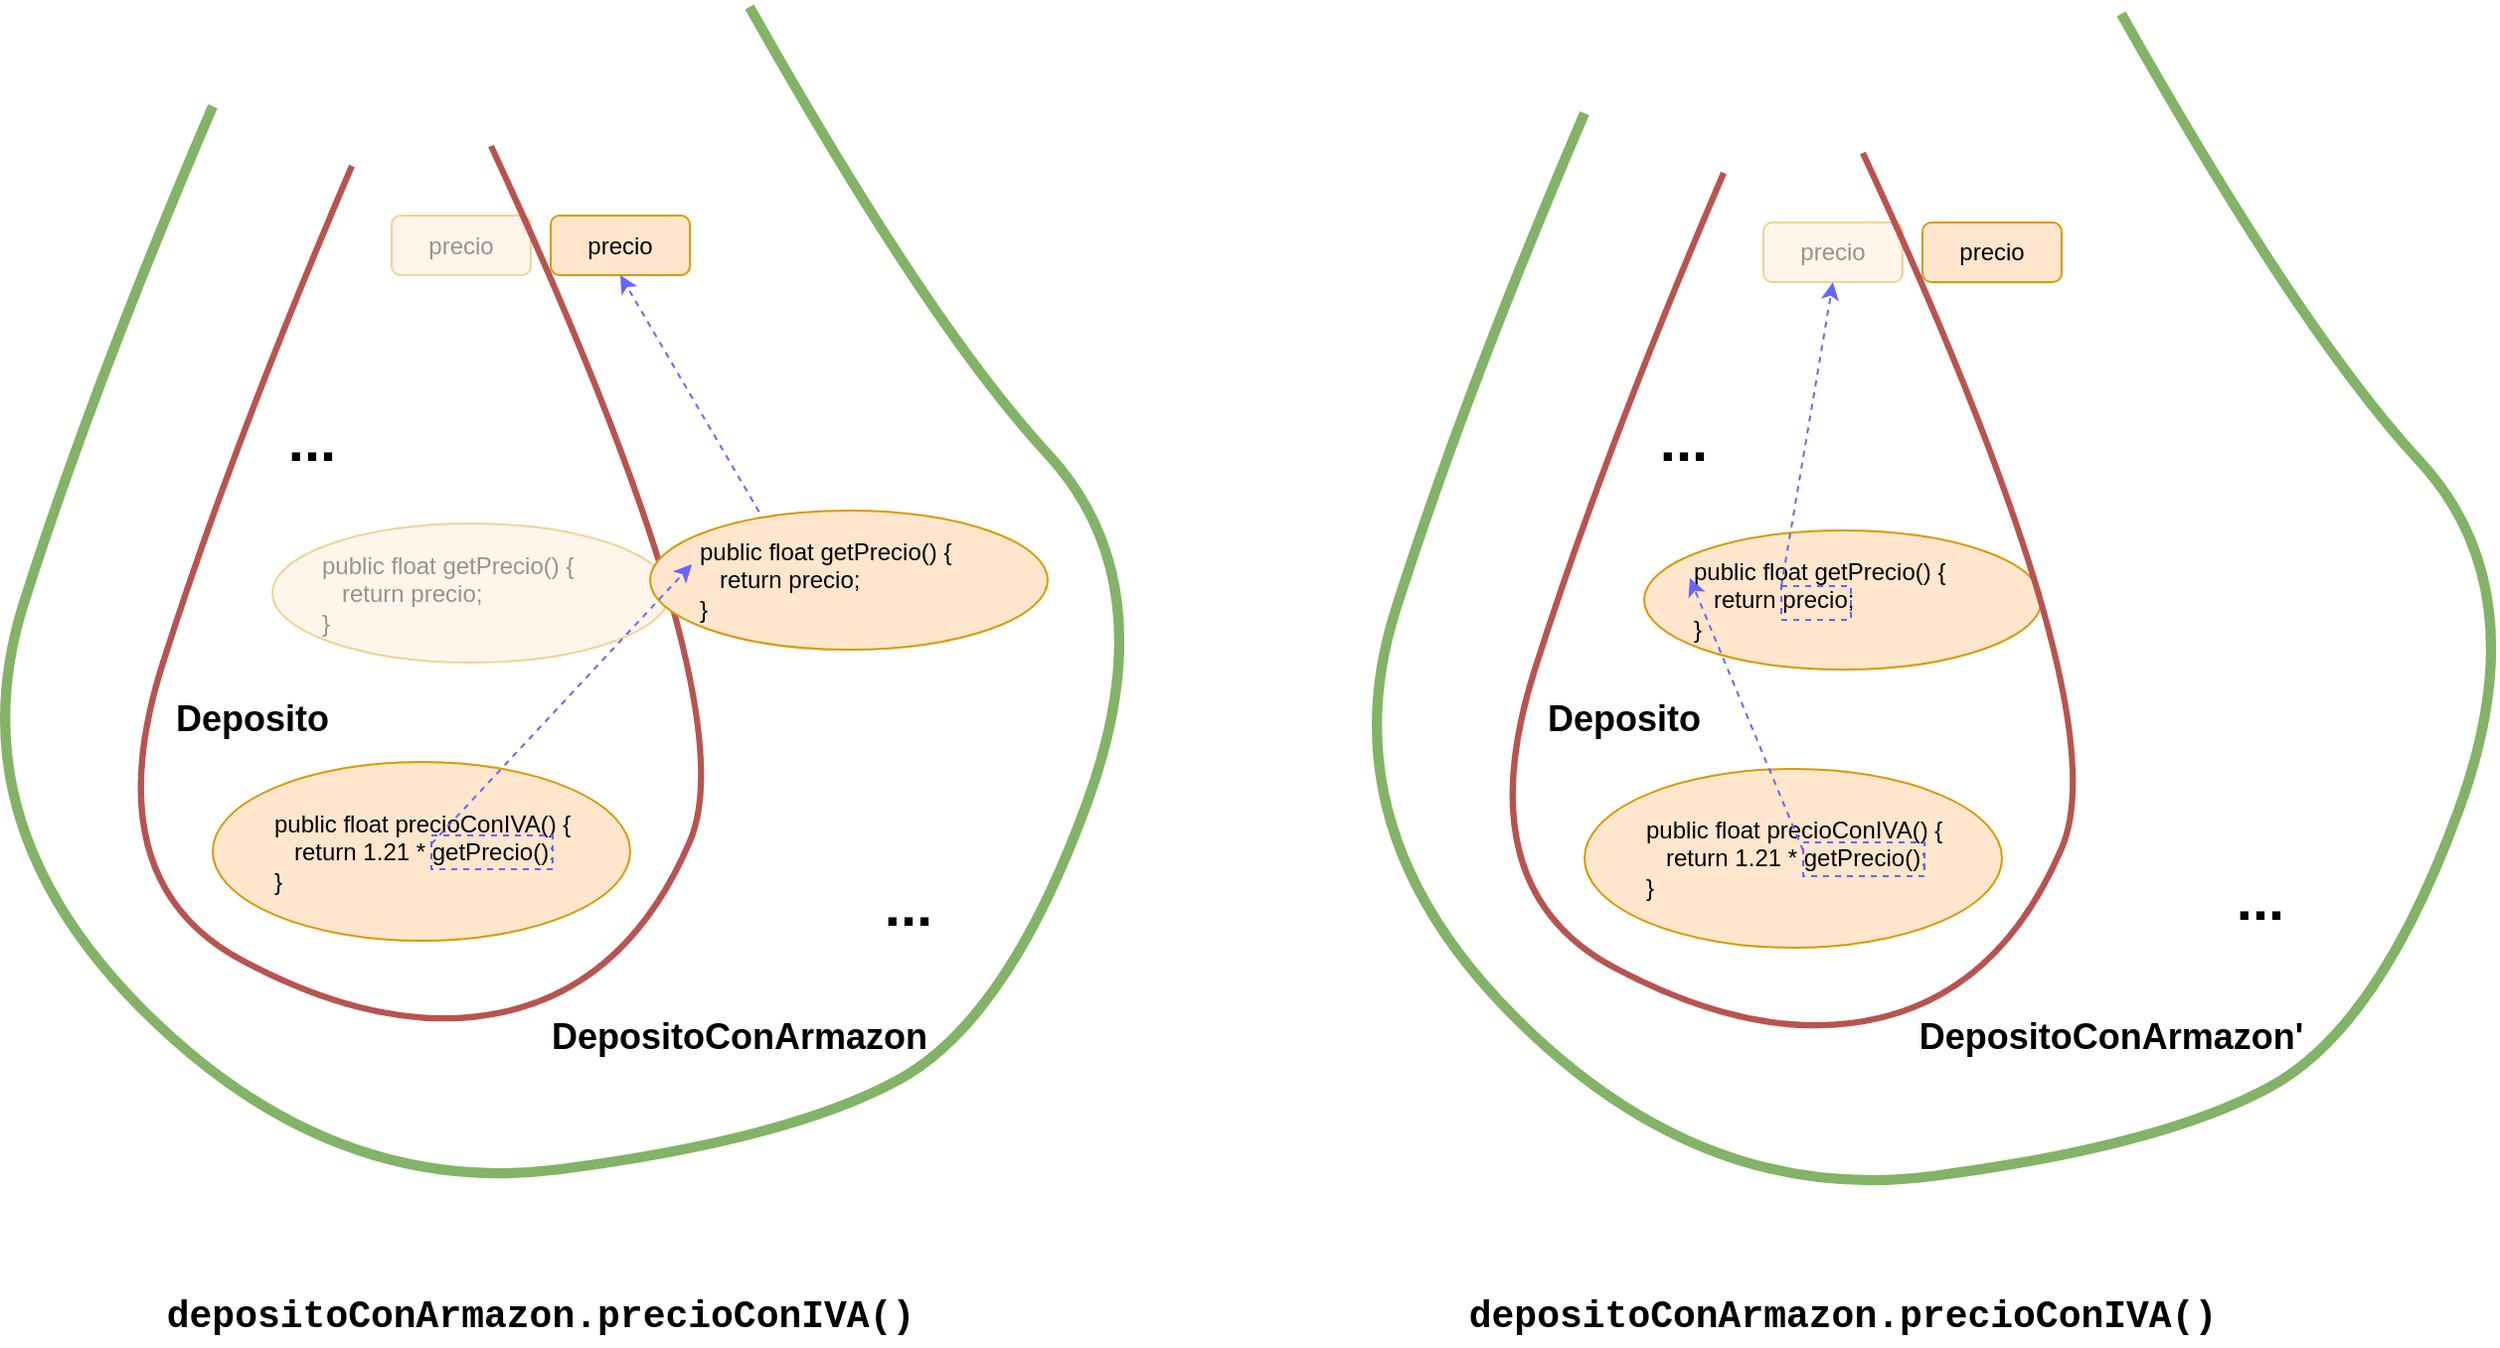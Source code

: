 <mxfile version="24.7.17">
  <diagram name="Página-1" id="x00mAqeDvQochocC9hxS">
    <mxGraphModel dx="441" dy="2133" grid="1" gridSize="10" guides="1" tooltips="1" connect="1" arrows="1" fold="1" page="1" pageScale="1" pageWidth="827" pageHeight="1169" math="0" shadow="0">
      <root>
        <mxCell id="0" />
        <mxCell id="1" parent="0" />
        <mxCell id="VVMAeMm8c8ParNFLCT9j-15" value="precio" style="rounded=1;whiteSpace=wrap;html=1;fillColor=#ffe6cc;strokeColor=#d79b00;opacity=40;textOpacity=40;" vertex="1" parent="1">
          <mxGeometry x="1770" y="-65" width="70" height="30" as="geometry" />
        </mxCell>
        <mxCell id="VVMAeMm8c8ParNFLCT9j-16" value="public float getPrecio() {&lt;div&gt;&amp;nbsp; &amp;nbsp;return precio;&lt;/div&gt;&lt;div&gt;}&lt;/div&gt;" style="ellipse;whiteSpace=wrap;html=1;align=left;spacingLeft=23.622;fillColor=#ffe6cc;strokeColor=#d79b00;" vertex="1" parent="1">
          <mxGeometry x="1710" y="90" width="200" height="70" as="geometry" />
        </mxCell>
        <mxCell id="VVMAeMm8c8ParNFLCT9j-17" value="precio" style="rounded=1;whiteSpace=wrap;html=1;fillColor=#ffe6cc;strokeColor=#d79b00;" vertex="1" parent="1">
          <mxGeometry x="1850" y="-65" width="70" height="30" as="geometry" />
        </mxCell>
        <mxCell id="VVMAeMm8c8ParNFLCT9j-18" value="&lt;div style=&quot;&quot;&gt;&lt;span style=&quot;background-color: initial;&quot;&gt;public float precioConIVA() {&lt;/span&gt;&lt;/div&gt;&lt;div&gt;&amp;nbsp; &amp;nbsp;return 1.21 * getPrecio();&lt;/div&gt;&lt;div&gt;}&lt;/div&gt;" style="ellipse;whiteSpace=wrap;html=1;align=left;spacingLeft=29.527;fillColor=#ffe6cc;strokeColor=#d79b00;" vertex="1" parent="1">
          <mxGeometry x="1680" y="210" width="210" height="90" as="geometry" />
        </mxCell>
        <mxCell id="VVMAeMm8c8ParNFLCT9j-20" style="rounded=0;orthogonalLoop=1;jettySize=auto;html=1;exitX=0;exitY=0;exitDx=0;exitDy=0;dashed=1;entryX=0.5;entryY=1;entryDx=0;entryDy=0;strokeColor=#6666FF;" edge="1" source="VVMAeMm8c8ParNFLCT9j-21" target="VVMAeMm8c8ParNFLCT9j-15" parent="1">
          <mxGeometry relative="1" as="geometry" />
        </mxCell>
        <mxCell id="VVMAeMm8c8ParNFLCT9j-21" value="" style="rounded=0;whiteSpace=wrap;html=1;fillColor=none;dashed=1;strokeColor=#6666FF;" vertex="1" parent="1">
          <mxGeometry x="1779" y="118" width="35" height="17" as="geometry" />
        </mxCell>
        <mxCell id="VVMAeMm8c8ParNFLCT9j-22" style="rounded=0;orthogonalLoop=1;jettySize=auto;html=1;exitX=0;exitY=0.25;exitDx=0;exitDy=0;dashed=1;strokeColor=#6666FF;" edge="1" source="VVMAeMm8c8ParNFLCT9j-23" parent="1">
          <mxGeometry relative="1" as="geometry">
            <mxPoint x="1733" y="114" as="targetPoint" />
          </mxGeometry>
        </mxCell>
        <mxCell id="VVMAeMm8c8ParNFLCT9j-23" value="" style="rounded=0;whiteSpace=wrap;html=1;fillColor=none;dashed=1;strokeColor=#6666FF;" vertex="1" parent="1">
          <mxGeometry x="1790" y="247" width="61" height="17" as="geometry" />
        </mxCell>
        <mxCell id="VVMAeMm8c8ParNFLCT9j-24" value="" style="curved=1;endArrow=none;html=1;rounded=0;endFill=0;strokeWidth=3.15;fillColor=#f8cecc;strokeColor=#b85450;" edge="1" parent="1">
          <mxGeometry width="50" height="50" relative="1" as="geometry">
            <mxPoint x="1750" y="-90" as="sourcePoint" />
            <mxPoint x="1820" y="-100" as="targetPoint" />
            <Array as="points">
              <mxPoint x="1690" y="50" />
              <mxPoint x="1620" y="270" />
              <mxPoint x="1770" y="350" />
              <mxPoint x="1890" y="320" />
              <mxPoint x="1950" y="180" />
            </Array>
          </mxGeometry>
        </mxCell>
        <mxCell id="VVMAeMm8c8ParNFLCT9j-25" value="" style="curved=1;endArrow=none;html=1;rounded=0;endFill=0;strokeWidth=5.118;fillColor=#d5e8d4;strokeColor=#82b366;" edge="1" parent="1">
          <mxGeometry width="50" height="50" relative="1" as="geometry">
            <mxPoint x="1680" y="-120" as="sourcePoint" />
            <mxPoint x="1950" y="-170" as="targetPoint" />
            <Array as="points">
              <mxPoint x="1620" y="20" />
              <mxPoint x="1550" y="240" />
              <mxPoint x="1740" y="430" />
              <mxPoint x="1970" y="400" />
              <mxPoint x="2080" y="340" />
              <mxPoint x="2160" y="120" />
              <mxPoint x="2040" y="-10" />
            </Array>
          </mxGeometry>
        </mxCell>
        <mxCell id="VVMAeMm8c8ParNFLCT9j-26" value="precio" style="rounded=1;whiteSpace=wrap;html=1;fillColor=#ffe6cc;strokeColor=#d79b00;opacity=40;textOpacity=40;" vertex="1" parent="1">
          <mxGeometry x="1080" y="-68.5" width="70" height="30" as="geometry" />
        </mxCell>
        <mxCell id="VVMAeMm8c8ParNFLCT9j-27" value="public float getPrecio() {&lt;div&gt;&amp;nbsp; &amp;nbsp;return precio;&lt;/div&gt;&lt;div&gt;}&lt;/div&gt;" style="ellipse;whiteSpace=wrap;html=1;align=left;spacingLeft=23.622;fillColor=#ffe6cc;strokeColor=#d79b00;opacity=40;textOpacity=40;" vertex="1" parent="1">
          <mxGeometry x="1020" y="86.5" width="200" height="70" as="geometry" />
        </mxCell>
        <mxCell id="VVMAeMm8c8ParNFLCT9j-28" value="precio" style="rounded=1;whiteSpace=wrap;html=1;fillColor=#ffe6cc;strokeColor=#d79b00;" vertex="1" parent="1">
          <mxGeometry x="1160" y="-68.5" width="70" height="30" as="geometry" />
        </mxCell>
        <mxCell id="VVMAeMm8c8ParNFLCT9j-29" value="&lt;div style=&quot;&quot;&gt;&lt;span style=&quot;background-color: initial;&quot;&gt;public float precioConIVA() {&lt;/span&gt;&lt;/div&gt;&lt;div&gt;&amp;nbsp; &amp;nbsp;return 1.21 * getPrecio();&lt;/div&gt;&lt;div&gt;}&lt;/div&gt;" style="ellipse;whiteSpace=wrap;html=1;align=left;spacingLeft=29.527;fillColor=#ffe6cc;strokeColor=#d79b00;" vertex="1" parent="1">
          <mxGeometry x="990" y="206.5" width="210" height="90" as="geometry" />
        </mxCell>
        <mxCell id="VVMAeMm8c8ParNFLCT9j-30" style="rounded=0;orthogonalLoop=1;jettySize=auto;html=1;exitX=0;exitY=0;exitDx=0;exitDy=0;dashed=1;entryX=0.5;entryY=1;entryDx=0;entryDy=0;strokeColor=#6666FF;" edge="1" source="VVMAeMm8c8ParNFLCT9j-31" target="VVMAeMm8c8ParNFLCT9j-28" parent="1">
          <mxGeometry relative="1" as="geometry" />
        </mxCell>
        <mxCell id="VVMAeMm8c8ParNFLCT9j-31" value="" style="rounded=0;whiteSpace=wrap;html=1;fillColor=none;dashed=1;strokeColor=#6666FF;" vertex="1" parent="1">
          <mxGeometry x="1280" y="106.5" width="35" height="17" as="geometry" />
        </mxCell>
        <mxCell id="VVMAeMm8c8ParNFLCT9j-33" value="" style="rounded=0;whiteSpace=wrap;html=1;fillColor=none;dashed=1;strokeColor=#6666FF;" vertex="1" parent="1">
          <mxGeometry x="1100" y="243.5" width="61" height="17" as="geometry" />
        </mxCell>
        <mxCell id="VVMAeMm8c8ParNFLCT9j-34" value="" style="curved=1;endArrow=none;html=1;rounded=0;endFill=0;strokeWidth=3.15;fillColor=#f8cecc;strokeColor=#b85450;" edge="1" parent="1">
          <mxGeometry width="50" height="50" relative="1" as="geometry">
            <mxPoint x="1060" y="-93.5" as="sourcePoint" />
            <mxPoint x="1130" y="-103.5" as="targetPoint" />
            <Array as="points">
              <mxPoint x="1000" y="46.5" />
              <mxPoint x="930" y="266.5" />
              <mxPoint x="1080" y="346.5" />
              <mxPoint x="1200" y="316.5" />
              <mxPoint x="1260" y="176.5" />
            </Array>
          </mxGeometry>
        </mxCell>
        <mxCell id="VVMAeMm8c8ParNFLCT9j-35" value="" style="curved=1;endArrow=none;html=1;rounded=0;endFill=0;strokeWidth=5.118;fillColor=#d5e8d4;strokeColor=#82b366;" edge="1" parent="1">
          <mxGeometry width="50" height="50" relative="1" as="geometry">
            <mxPoint x="990" y="-123.5" as="sourcePoint" />
            <mxPoint x="1260" y="-173.5" as="targetPoint" />
            <Array as="points">
              <mxPoint x="930" y="16.5" />
              <mxPoint x="860" y="236.5" />
              <mxPoint x="1050" y="426.5" />
              <mxPoint x="1280" y="396.5" />
              <mxPoint x="1390" y="336.5" />
              <mxPoint x="1470" y="116.5" />
              <mxPoint x="1350" y="-13.5" />
            </Array>
          </mxGeometry>
        </mxCell>
        <mxCell id="VVMAeMm8c8ParNFLCT9j-36" value="public float getPrecio() {&lt;div&gt;&amp;nbsp; &amp;nbsp;return precio;&lt;/div&gt;&lt;div&gt;}&lt;/div&gt;" style="ellipse;whiteSpace=wrap;html=1;align=left;spacingLeft=23.622;fillColor=#ffe6cc;strokeColor=#d79b00;" vertex="1" parent="1">
          <mxGeometry x="1210" y="80" width="200" height="70" as="geometry" />
        </mxCell>
        <mxCell id="VVMAeMm8c8ParNFLCT9j-32" style="rounded=0;orthogonalLoop=1;jettySize=auto;html=1;exitX=0;exitY=0.25;exitDx=0;exitDy=0;dashed=1;strokeColor=#6666FF;" edge="1" source="VVMAeMm8c8ParNFLCT9j-33" parent="1">
          <mxGeometry relative="1" as="geometry">
            <mxPoint x="1231" y="107" as="targetPoint" />
          </mxGeometry>
        </mxCell>
        <mxCell id="VVMAeMm8c8ParNFLCT9j-39" value="&lt;b style=&quot;font-size: 18px;&quot;&gt;Deposito&lt;/b&gt;" style="text;html=1;align=center;verticalAlign=middle;whiteSpace=wrap;rounded=0;fontSize=18;" vertex="1" parent="1">
          <mxGeometry x="980" y="170" width="60" height="30" as="geometry" />
        </mxCell>
        <mxCell id="VVMAeMm8c8ParNFLCT9j-40" value="DepositoConArmazon" style="text;html=1;align=center;verticalAlign=middle;whiteSpace=wrap;rounded=0;fontStyle=1;fontSize=18;" vertex="1" parent="1">
          <mxGeometry x="1190" y="330" width="130" height="30" as="geometry" />
        </mxCell>
        <mxCell id="VVMAeMm8c8ParNFLCT9j-41" value="&lt;b style=&quot;font-size: 29px;&quot;&gt;...&lt;/b&gt;" style="text;html=1;align=center;verticalAlign=middle;whiteSpace=wrap;rounded=0;fontSize=29;" vertex="1" parent="1">
          <mxGeometry x="1700" y="30" width="60" height="30" as="geometry" />
        </mxCell>
        <mxCell id="VVMAeMm8c8ParNFLCT9j-42" value="&lt;b style=&quot;font-size: 29px;&quot;&gt;...&lt;/b&gt;" style="text;html=1;align=center;verticalAlign=middle;whiteSpace=wrap;rounded=0;fontSize=29;" vertex="1" parent="1">
          <mxGeometry x="1010" y="30" width="60" height="30" as="geometry" />
        </mxCell>
        <mxCell id="VVMAeMm8c8ParNFLCT9j-43" value="&lt;b style=&quot;font-size: 29px;&quot;&gt;...&lt;/b&gt;" style="text;html=1;align=center;verticalAlign=middle;whiteSpace=wrap;rounded=0;fontSize=29;" vertex="1" parent="1">
          <mxGeometry x="1990" y="260.5" width="60" height="30" as="geometry" />
        </mxCell>
        <mxCell id="VVMAeMm8c8ParNFLCT9j-44" value="&lt;b style=&quot;font-size: 29px;&quot;&gt;...&lt;/b&gt;" style="text;html=1;align=center;verticalAlign=middle;whiteSpace=wrap;rounded=0;fontSize=29;" vertex="1" parent="1">
          <mxGeometry x="1310" y="264" width="60" height="30" as="geometry" />
        </mxCell>
        <mxCell id="VVMAeMm8c8ParNFLCT9j-45" value="&lt;font face=&quot;Courier New&quot; style=&quot;font-size: 19px;&quot;&gt;depositoConArmazon.precioConIVA()&lt;/font&gt;" style="text;html=1;align=center;verticalAlign=middle;whiteSpace=wrap;rounded=0;fontStyle=1;fontSize=19;" vertex="1" parent="1">
          <mxGeometry x="1650" y="470" width="320" height="30" as="geometry" />
        </mxCell>
        <mxCell id="VVMAeMm8c8ParNFLCT9j-46" value="&lt;font face=&quot;Courier New&quot; style=&quot;font-size: 19px;&quot;&gt;depositoConArmazon.precioConIVA()&lt;/font&gt;" style="text;html=1;align=center;verticalAlign=middle;whiteSpace=wrap;rounded=0;fontStyle=1;fontSize=19;" vertex="1" parent="1">
          <mxGeometry x="995" y="470" width="320" height="30" as="geometry" />
        </mxCell>
        <mxCell id="VVMAeMm8c8ParNFLCT9j-47" value="&lt;b style=&quot;font-size: 18px;&quot;&gt;Deposito&lt;/b&gt;" style="text;html=1;align=center;verticalAlign=middle;whiteSpace=wrap;rounded=0;fontSize=18;" vertex="1" parent="1">
          <mxGeometry x="1670" y="170" width="60" height="30" as="geometry" />
        </mxCell>
        <mxCell id="VVMAeMm8c8ParNFLCT9j-48" value="DepositoConArmazon&#39;" style="text;html=1;align=center;verticalAlign=middle;whiteSpace=wrap;rounded=0;fontStyle=1;fontSize=18;" vertex="1" parent="1">
          <mxGeometry x="1880" y="330" width="130" height="30" as="geometry" />
        </mxCell>
      </root>
    </mxGraphModel>
  </diagram>
</mxfile>
